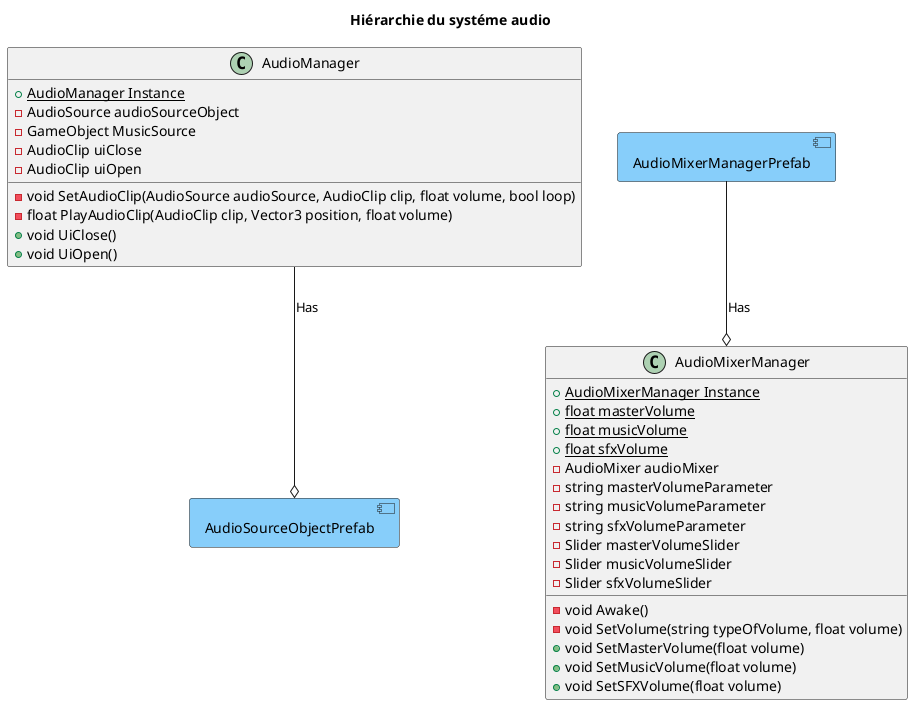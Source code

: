 @startuml Audio
allow_mixing
skinparam ComponentBackgroundColor LightSkyBlue
title Hiérarchie du systéme audio

class AudioManager  {
    + {static} AudioManager Instance
    - AudioSource audioSourceObject
    - GameObject MusicSource
    - AudioClip uiClose
    - AudioClip uiOpen
    - void SetAudioClip(AudioSource audioSource, AudioClip clip, float volume, bool loop)
    - float PlayAudioClip(AudioClip clip, Vector3 position, float volume)
    + void UiClose()
    + void UiOpen()
}

class AudioMixerManager  {
    + {static} AudioMixerManager Instance
    + {static} float masterVolume
    + {static} float musicVolume
    + {static} float sfxVolume
    - AudioMixer audioMixer
    - string masterVolumeParameter
    - string musicVolumeParameter
    - string sfxVolumeParameter
    - Slider masterVolumeSlider
    - Slider musicVolumeSlider
    - Slider sfxVolumeSlider
    - void Awake()
    - void SetVolume(string typeOfVolume, float volume)
    + void SetMasterVolume(float volume)
    + void SetMusicVolume(float volume)
    + void SetSFXVolume(float volume)
}

component AudioSourceObjectPrefab
component AudioMixerManagerPrefab

AudioMixerManagerPrefab --o AudioMixerManager : "Has"
AudioManager --o AudioSourceObjectPrefab : "Has"

@enduml